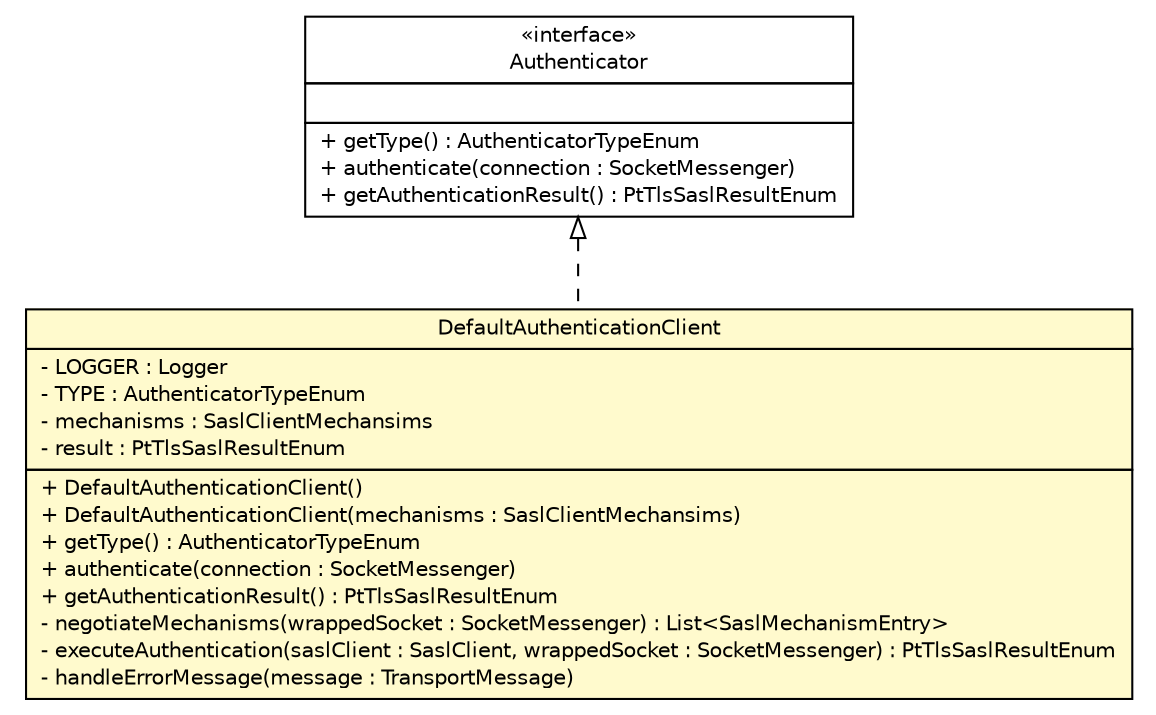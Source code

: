 #!/usr/local/bin/dot
#
# Class diagram 
# Generated by UMLGraph version R5_6 (http://www.umlgraph.org/)
#

digraph G {
	edge [fontname="Helvetica",fontsize=10,labelfontname="Helvetica",labelfontsize=10];
	node [fontname="Helvetica",fontsize=10,shape=plaintext];
	nodesep=0.25;
	ranksep=0.5;
	// org.ietf.nea.pt.socket.Authenticator
	c351 [label=<<table title="org.ietf.nea.pt.socket.Authenticator" border="0" cellborder="1" cellspacing="0" cellpadding="2" port="p" href="../Authenticator.html">
		<tr><td><table border="0" cellspacing="0" cellpadding="1">
<tr><td align="center" balign="center"> &#171;interface&#187; </td></tr>
<tr><td align="center" balign="center"> Authenticator </td></tr>
		</table></td></tr>
		<tr><td><table border="0" cellspacing="0" cellpadding="1">
<tr><td align="left" balign="left">  </td></tr>
		</table></td></tr>
		<tr><td><table border="0" cellspacing="0" cellpadding="1">
<tr><td align="left" balign="left"> + getType() : AuthenticatorTypeEnum </td></tr>
<tr><td align="left" balign="left"> + authenticate(connection : SocketMessenger) </td></tr>
<tr><td align="left" balign="left"> + getAuthenticationResult() : PtTlsSaslResultEnum </td></tr>
		</table></td></tr>
		</table>>, URL="../Authenticator.html", fontname="Helvetica", fontcolor="black", fontsize=10.0];
	// org.ietf.nea.pt.socket.simple.DefaultAuthenticationClient
	c355 [label=<<table title="org.ietf.nea.pt.socket.simple.DefaultAuthenticationClient" border="0" cellborder="1" cellspacing="0" cellpadding="2" port="p" bgcolor="lemonChiffon" href="./DefaultAuthenticationClient.html">
		<tr><td><table border="0" cellspacing="0" cellpadding="1">
<tr><td align="center" balign="center"> DefaultAuthenticationClient </td></tr>
		</table></td></tr>
		<tr><td><table border="0" cellspacing="0" cellpadding="1">
<tr><td align="left" balign="left"> - LOGGER : Logger </td></tr>
<tr><td align="left" balign="left"> - TYPE : AuthenticatorTypeEnum </td></tr>
<tr><td align="left" balign="left"> - mechanisms : SaslClientMechansims </td></tr>
<tr><td align="left" balign="left"> - result : PtTlsSaslResultEnum </td></tr>
		</table></td></tr>
		<tr><td><table border="0" cellspacing="0" cellpadding="1">
<tr><td align="left" balign="left"> + DefaultAuthenticationClient() </td></tr>
<tr><td align="left" balign="left"> + DefaultAuthenticationClient(mechanisms : SaslClientMechansims) </td></tr>
<tr><td align="left" balign="left"> + getType() : AuthenticatorTypeEnum </td></tr>
<tr><td align="left" balign="left"> + authenticate(connection : SocketMessenger) </td></tr>
<tr><td align="left" balign="left"> + getAuthenticationResult() : PtTlsSaslResultEnum </td></tr>
<tr><td align="left" balign="left"> - negotiateMechanisms(wrappedSocket : SocketMessenger) : List&lt;SaslMechanismEntry&gt; </td></tr>
<tr><td align="left" balign="left"> - executeAuthentication(saslClient : SaslClient, wrappedSocket : SocketMessenger) : PtTlsSaslResultEnum </td></tr>
<tr><td align="left" balign="left"> - handleErrorMessage(message : TransportMessage) </td></tr>
		</table></td></tr>
		</table>>, URL="./DefaultAuthenticationClient.html", fontname="Helvetica", fontcolor="black", fontsize=10.0];
	//org.ietf.nea.pt.socket.simple.DefaultAuthenticationClient implements org.ietf.nea.pt.socket.Authenticator
	c351:p -> c355:p [dir=back,arrowtail=empty,style=dashed];
}


